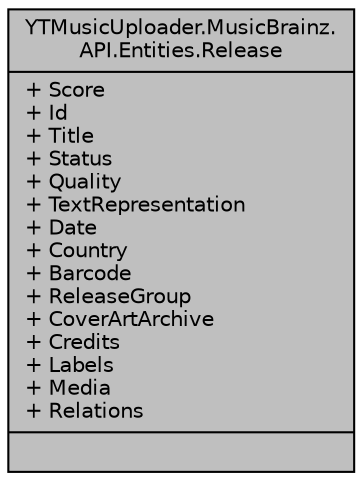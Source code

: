 digraph "YTMusicUploader.MusicBrainz.API.Entities.Release"
{
 // LATEX_PDF_SIZE
  edge [fontname="Helvetica",fontsize="10",labelfontname="Helvetica",labelfontsize="10"];
  node [fontname="Helvetica",fontsize="10",shape=record];
  Node1 [label="{YTMusicUploader.MusicBrainz.\lAPI.Entities.Release\n|+ Score\l+ Id\l+ Title\l+ Status\l+ Quality\l+ TextRepresentation\l+ Date\l+ Country\l+ Barcode\l+ ReleaseGroup\l+ CoverArtArchive\l+ Credits\l+ Labels\l+ Media\l+ Relations\l|}",height=0.2,width=0.4,color="black", fillcolor="grey75", style="filled", fontcolor="black",tooltip="A MusicBrainz release represents the unique release (i.e. issuing) of a product on a specific date wi..."];
}
